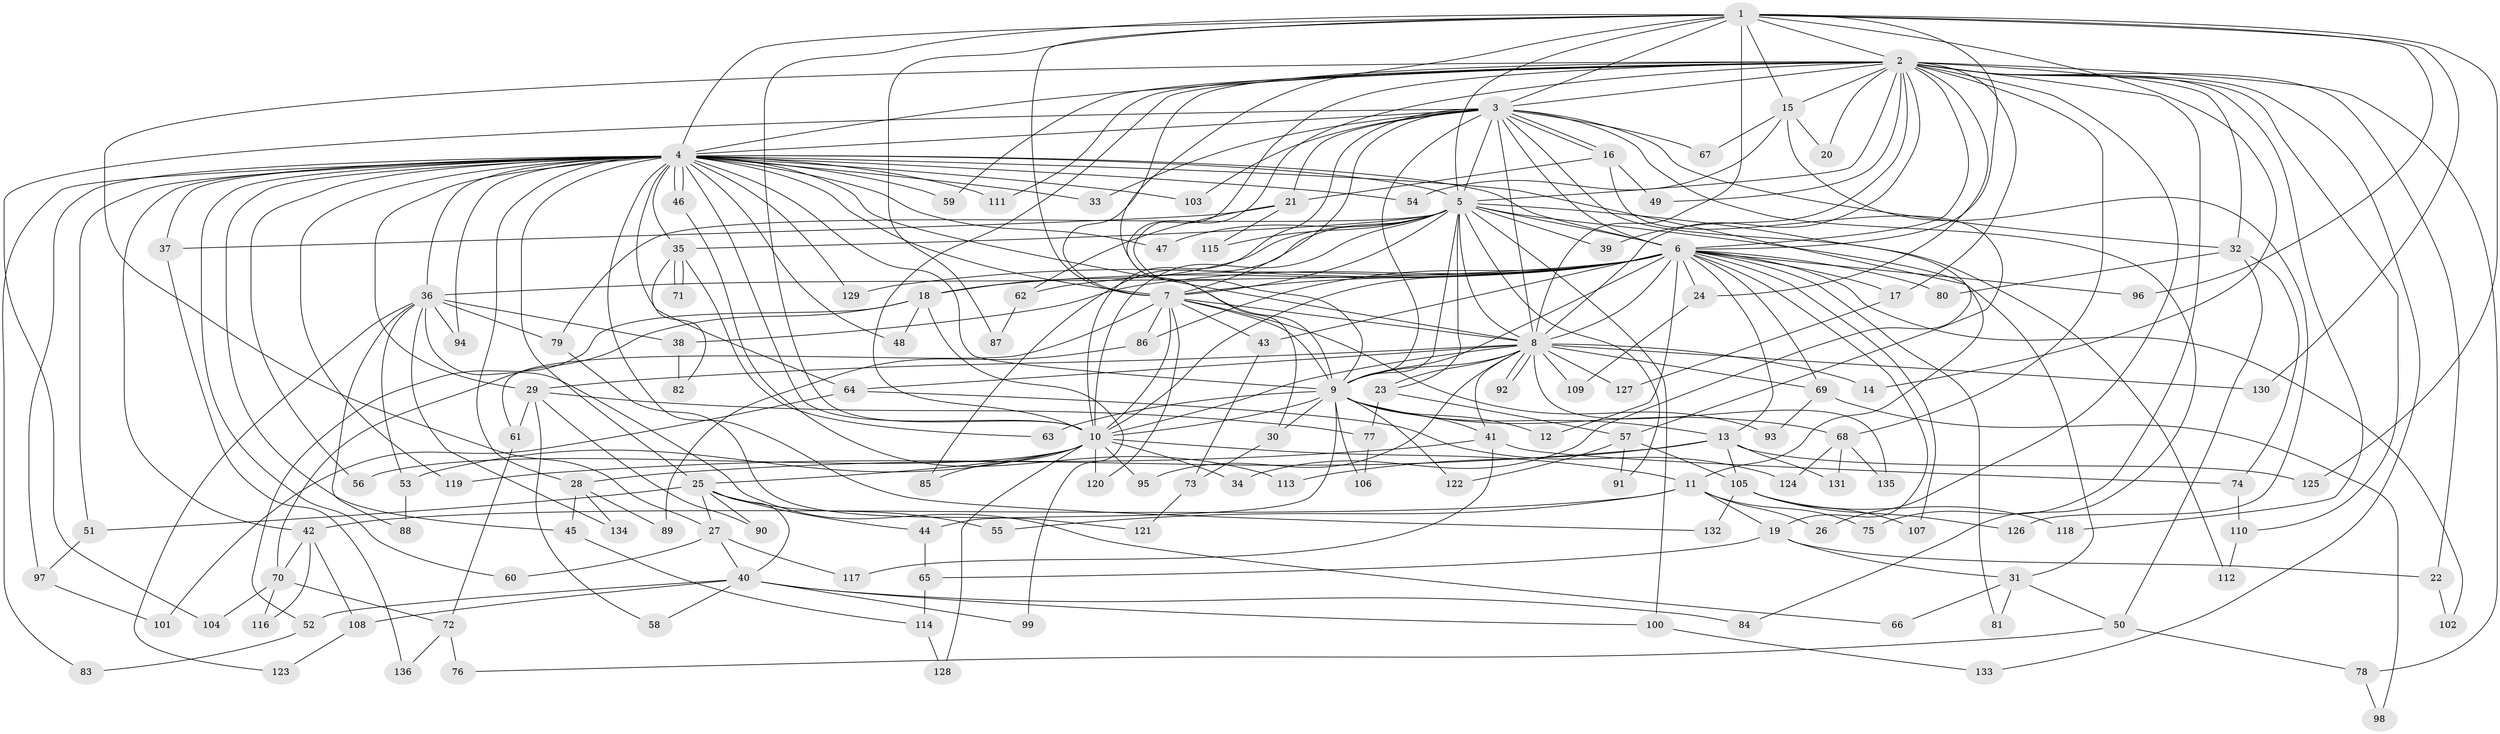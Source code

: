 // coarse degree distribution, {26: 0.010309278350515464, 32: 0.010309278350515464, 14: 0.020618556701030927, 31: 0.010309278350515464, 15: 0.010309278350515464, 17: 0.010309278350515464, 11: 0.010309278350515464, 7: 0.020618556701030927, 2: 0.5154639175257731, 6: 0.041237113402061855, 12: 0.010309278350515464, 8: 0.010309278350515464, 5: 0.07216494845360824, 3: 0.16494845360824742, 9: 0.010309278350515464, 10: 0.010309278350515464, 4: 0.041237113402061855, 1: 0.020618556701030927}
// Generated by graph-tools (version 1.1) at 2025/49/03/04/25 22:49:57]
// undirected, 136 vertices, 297 edges
graph export_dot {
  node [color=gray90,style=filled];
  1;
  2;
  3;
  4;
  5;
  6;
  7;
  8;
  9;
  10;
  11;
  12;
  13;
  14;
  15;
  16;
  17;
  18;
  19;
  20;
  21;
  22;
  23;
  24;
  25;
  26;
  27;
  28;
  29;
  30;
  31;
  32;
  33;
  34;
  35;
  36;
  37;
  38;
  39;
  40;
  41;
  42;
  43;
  44;
  45;
  46;
  47;
  48;
  49;
  50;
  51;
  52;
  53;
  54;
  55;
  56;
  57;
  58;
  59;
  60;
  61;
  62;
  63;
  64;
  65;
  66;
  67;
  68;
  69;
  70;
  71;
  72;
  73;
  74;
  75;
  76;
  77;
  78;
  79;
  80;
  81;
  82;
  83;
  84;
  85;
  86;
  87;
  88;
  89;
  90;
  91;
  92;
  93;
  94;
  95;
  96;
  97;
  98;
  99;
  100;
  101;
  102;
  103;
  104;
  105;
  106;
  107;
  108;
  109;
  110;
  111;
  112;
  113;
  114;
  115;
  116;
  117;
  118;
  119;
  120;
  121;
  122;
  123;
  124;
  125;
  126;
  127;
  128;
  129;
  130;
  131;
  132;
  133;
  134;
  135;
  136;
  1 -- 2;
  1 -- 3;
  1 -- 4;
  1 -- 5;
  1 -- 6;
  1 -- 7;
  1 -- 8;
  1 -- 9;
  1 -- 10;
  1 -- 14;
  1 -- 15;
  1 -- 87;
  1 -- 96;
  1 -- 125;
  1 -- 130;
  2 -- 3;
  2 -- 4;
  2 -- 5;
  2 -- 6;
  2 -- 7;
  2 -- 8;
  2 -- 9;
  2 -- 10;
  2 -- 15;
  2 -- 17;
  2 -- 20;
  2 -- 22;
  2 -- 24;
  2 -- 26;
  2 -- 27;
  2 -- 30;
  2 -- 32;
  2 -- 39;
  2 -- 49;
  2 -- 59;
  2 -- 68;
  2 -- 75;
  2 -- 78;
  2 -- 110;
  2 -- 111;
  2 -- 118;
  2 -- 133;
  3 -- 4;
  3 -- 5;
  3 -- 6;
  3 -- 7;
  3 -- 8;
  3 -- 9;
  3 -- 10;
  3 -- 16;
  3 -- 16;
  3 -- 21;
  3 -- 32;
  3 -- 33;
  3 -- 34;
  3 -- 67;
  3 -- 84;
  3 -- 103;
  3 -- 104;
  4 -- 5;
  4 -- 6;
  4 -- 7;
  4 -- 8;
  4 -- 9;
  4 -- 10;
  4 -- 11;
  4 -- 25;
  4 -- 28;
  4 -- 29;
  4 -- 33;
  4 -- 35;
  4 -- 36;
  4 -- 37;
  4 -- 42;
  4 -- 45;
  4 -- 46;
  4 -- 46;
  4 -- 47;
  4 -- 48;
  4 -- 51;
  4 -- 54;
  4 -- 56;
  4 -- 59;
  4 -- 60;
  4 -- 64;
  4 -- 83;
  4 -- 94;
  4 -- 97;
  4 -- 103;
  4 -- 111;
  4 -- 119;
  4 -- 129;
  4 -- 132;
  5 -- 6;
  5 -- 7;
  5 -- 8;
  5 -- 9;
  5 -- 10;
  5 -- 18;
  5 -- 23;
  5 -- 31;
  5 -- 35;
  5 -- 39;
  5 -- 47;
  5 -- 79;
  5 -- 85;
  5 -- 91;
  5 -- 100;
  5 -- 112;
  5 -- 115;
  6 -- 7;
  6 -- 8;
  6 -- 9;
  6 -- 10;
  6 -- 12;
  6 -- 13;
  6 -- 17;
  6 -- 18;
  6 -- 19;
  6 -- 24;
  6 -- 36;
  6 -- 38;
  6 -- 43;
  6 -- 62;
  6 -- 69;
  6 -- 80;
  6 -- 81;
  6 -- 86;
  6 -- 96;
  6 -- 102;
  6 -- 107;
  6 -- 129;
  7 -- 8;
  7 -- 9;
  7 -- 10;
  7 -- 43;
  7 -- 61;
  7 -- 86;
  7 -- 93;
  7 -- 120;
  8 -- 9;
  8 -- 10;
  8 -- 14;
  8 -- 23;
  8 -- 29;
  8 -- 41;
  8 -- 64;
  8 -- 69;
  8 -- 92;
  8 -- 92;
  8 -- 95;
  8 -- 109;
  8 -- 127;
  8 -- 130;
  8 -- 135;
  9 -- 10;
  9 -- 12;
  9 -- 13;
  9 -- 30;
  9 -- 41;
  9 -- 44;
  9 -- 63;
  9 -- 68;
  9 -- 106;
  9 -- 122;
  10 -- 11;
  10 -- 25;
  10 -- 34;
  10 -- 53;
  10 -- 56;
  10 -- 85;
  10 -- 95;
  10 -- 120;
  10 -- 128;
  11 -- 19;
  11 -- 26;
  11 -- 42;
  11 -- 55;
  11 -- 75;
  13 -- 28;
  13 -- 105;
  13 -- 113;
  13 -- 125;
  13 -- 131;
  15 -- 20;
  15 -- 54;
  15 -- 67;
  15 -- 126;
  16 -- 21;
  16 -- 49;
  16 -- 57;
  17 -- 127;
  18 -- 48;
  18 -- 52;
  18 -- 70;
  18 -- 99;
  19 -- 22;
  19 -- 31;
  19 -- 65;
  21 -- 37;
  21 -- 62;
  21 -- 115;
  22 -- 102;
  23 -- 57;
  23 -- 77;
  24 -- 109;
  25 -- 27;
  25 -- 40;
  25 -- 44;
  25 -- 51;
  25 -- 55;
  25 -- 90;
  27 -- 40;
  27 -- 60;
  27 -- 117;
  28 -- 45;
  28 -- 89;
  28 -- 134;
  29 -- 58;
  29 -- 61;
  29 -- 77;
  29 -- 90;
  30 -- 73;
  31 -- 50;
  31 -- 66;
  31 -- 81;
  32 -- 50;
  32 -- 74;
  32 -- 80;
  35 -- 63;
  35 -- 71;
  35 -- 71;
  35 -- 82;
  36 -- 38;
  36 -- 53;
  36 -- 66;
  36 -- 79;
  36 -- 88;
  36 -- 94;
  36 -- 123;
  36 -- 134;
  37 -- 136;
  38 -- 82;
  40 -- 52;
  40 -- 58;
  40 -- 84;
  40 -- 99;
  40 -- 100;
  40 -- 108;
  41 -- 74;
  41 -- 117;
  41 -- 119;
  42 -- 70;
  42 -- 108;
  42 -- 116;
  43 -- 73;
  44 -- 65;
  45 -- 114;
  46 -- 113;
  50 -- 76;
  50 -- 78;
  51 -- 97;
  52 -- 83;
  53 -- 88;
  57 -- 91;
  57 -- 105;
  57 -- 122;
  61 -- 72;
  62 -- 87;
  64 -- 101;
  64 -- 124;
  65 -- 114;
  68 -- 124;
  68 -- 131;
  68 -- 135;
  69 -- 93;
  69 -- 98;
  70 -- 72;
  70 -- 104;
  70 -- 116;
  72 -- 76;
  72 -- 136;
  73 -- 121;
  74 -- 110;
  77 -- 106;
  78 -- 98;
  79 -- 121;
  86 -- 89;
  97 -- 101;
  100 -- 133;
  105 -- 107;
  105 -- 118;
  105 -- 126;
  105 -- 132;
  108 -- 123;
  110 -- 112;
  114 -- 128;
}

